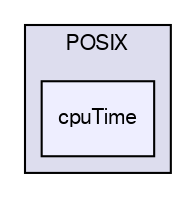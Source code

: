 digraph "src/OSspecific/POSIX/cpuTime" {
  bgcolor=transparent;
  compound=true
  node [ fontsize="10", fontname="FreeSans"];
  edge [ labelfontsize="10", labelfontname="FreeSans"];
  subgraph clusterdir_94c34cce8591e074e6ace6f8df04d41e {
    graph [ bgcolor="#ddddee", pencolor="black", label="POSIX" fontname="FreeSans", fontsize="10", URL="dir_94c34cce8591e074e6ace6f8df04d41e.html"]
  dir_8073116a44d437b1896ac4e42a6965d4 [shape=box, label="cpuTime", style="filled", fillcolor="#eeeeff", pencolor="black", URL="dir_8073116a44d437b1896ac4e42a6965d4.html"];
  }
}
